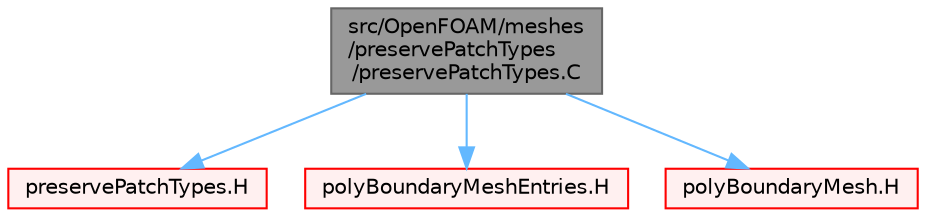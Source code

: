 digraph "src/OpenFOAM/meshes/preservePatchTypes/preservePatchTypes.C"
{
 // LATEX_PDF_SIZE
  bgcolor="transparent";
  edge [fontname=Helvetica,fontsize=10,labelfontname=Helvetica,labelfontsize=10];
  node [fontname=Helvetica,fontsize=10,shape=box,height=0.2,width=0.4];
  Node1 [id="Node000001",label="src/OpenFOAM/meshes\l/preservePatchTypes\l/preservePatchTypes.C",height=0.2,width=0.4,color="gray40", fillcolor="grey60", style="filled", fontcolor="black",tooltip=" "];
  Node1 -> Node2 [id="edge1_Node000001_Node000002",color="steelblue1",style="solid",tooltip=" "];
  Node2 [id="Node000002",label="preservePatchTypes.H",height=0.2,width=0.4,color="red", fillcolor="#FFF0F0", style="filled",URL="$preservePatchTypes_8H.html",tooltip="preservePatchTypes"];
  Node1 -> Node134 [id="edge2_Node000001_Node000134",color="steelblue1",style="solid",tooltip=" "];
  Node134 [id="Node000134",label="polyBoundaryMeshEntries.H",height=0.2,width=0.4,color="red", fillcolor="#FFF0F0", style="filled",URL="$polyBoundaryMeshEntries_8H.html",tooltip=" "];
  Node1 -> Node153 [id="edge3_Node000001_Node000153",color="steelblue1",style="solid",tooltip=" "];
  Node153 [id="Node000153",label="polyBoundaryMesh.H",height=0.2,width=0.4,color="red", fillcolor="#FFF0F0", style="filled",URL="$polyBoundaryMesh_8H.html",tooltip=" "];
}
